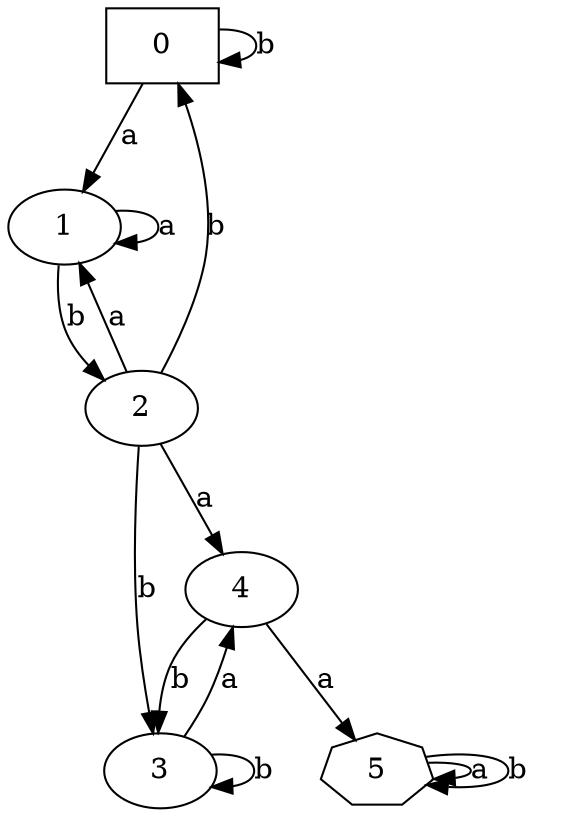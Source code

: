 digraph A { 
0[ shape = "box" ];
5[ shape = "septagon" ];
0 -> 0[ label = "b "];
0 -> 1[ label = "a "];
1 -> 1[ label = "a "];
1 -> 2[ label = "b "];
2 -> 1[ label = "a "];
2 -> 0[ label = "b "];
2 -> 3[ label = "b "];
2 -> 4[ label = "a "];
3 -> 3[ label = "b "];
3 -> 4[ label = "a "];
4 -> 3[ label = "b "];
4 -> 5[ label = "a "];
5 -> 5[ label = "a "];
5 -> 5[ label = "b "];
 } 
